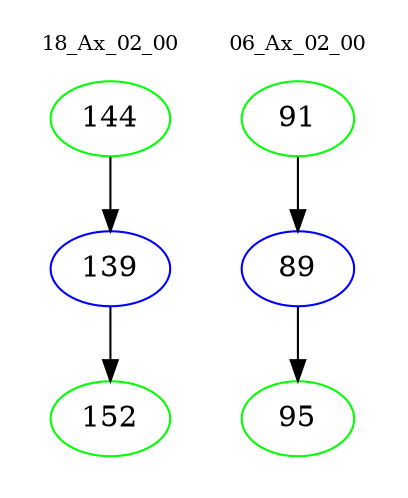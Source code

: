 digraph{
subgraph cluster_0 {
color = white
label = "18_Ax_02_00";
fontsize=10;
T0_144 [label="144", color="green"]
T0_144 -> T0_139 [color="black"]
T0_139 [label="139", color="blue"]
T0_139 -> T0_152 [color="black"]
T0_152 [label="152", color="green"]
}
subgraph cluster_1 {
color = white
label = "06_Ax_02_00";
fontsize=10;
T1_91 [label="91", color="green"]
T1_91 -> T1_89 [color="black"]
T1_89 [label="89", color="blue"]
T1_89 -> T1_95 [color="black"]
T1_95 [label="95", color="green"]
}
}
